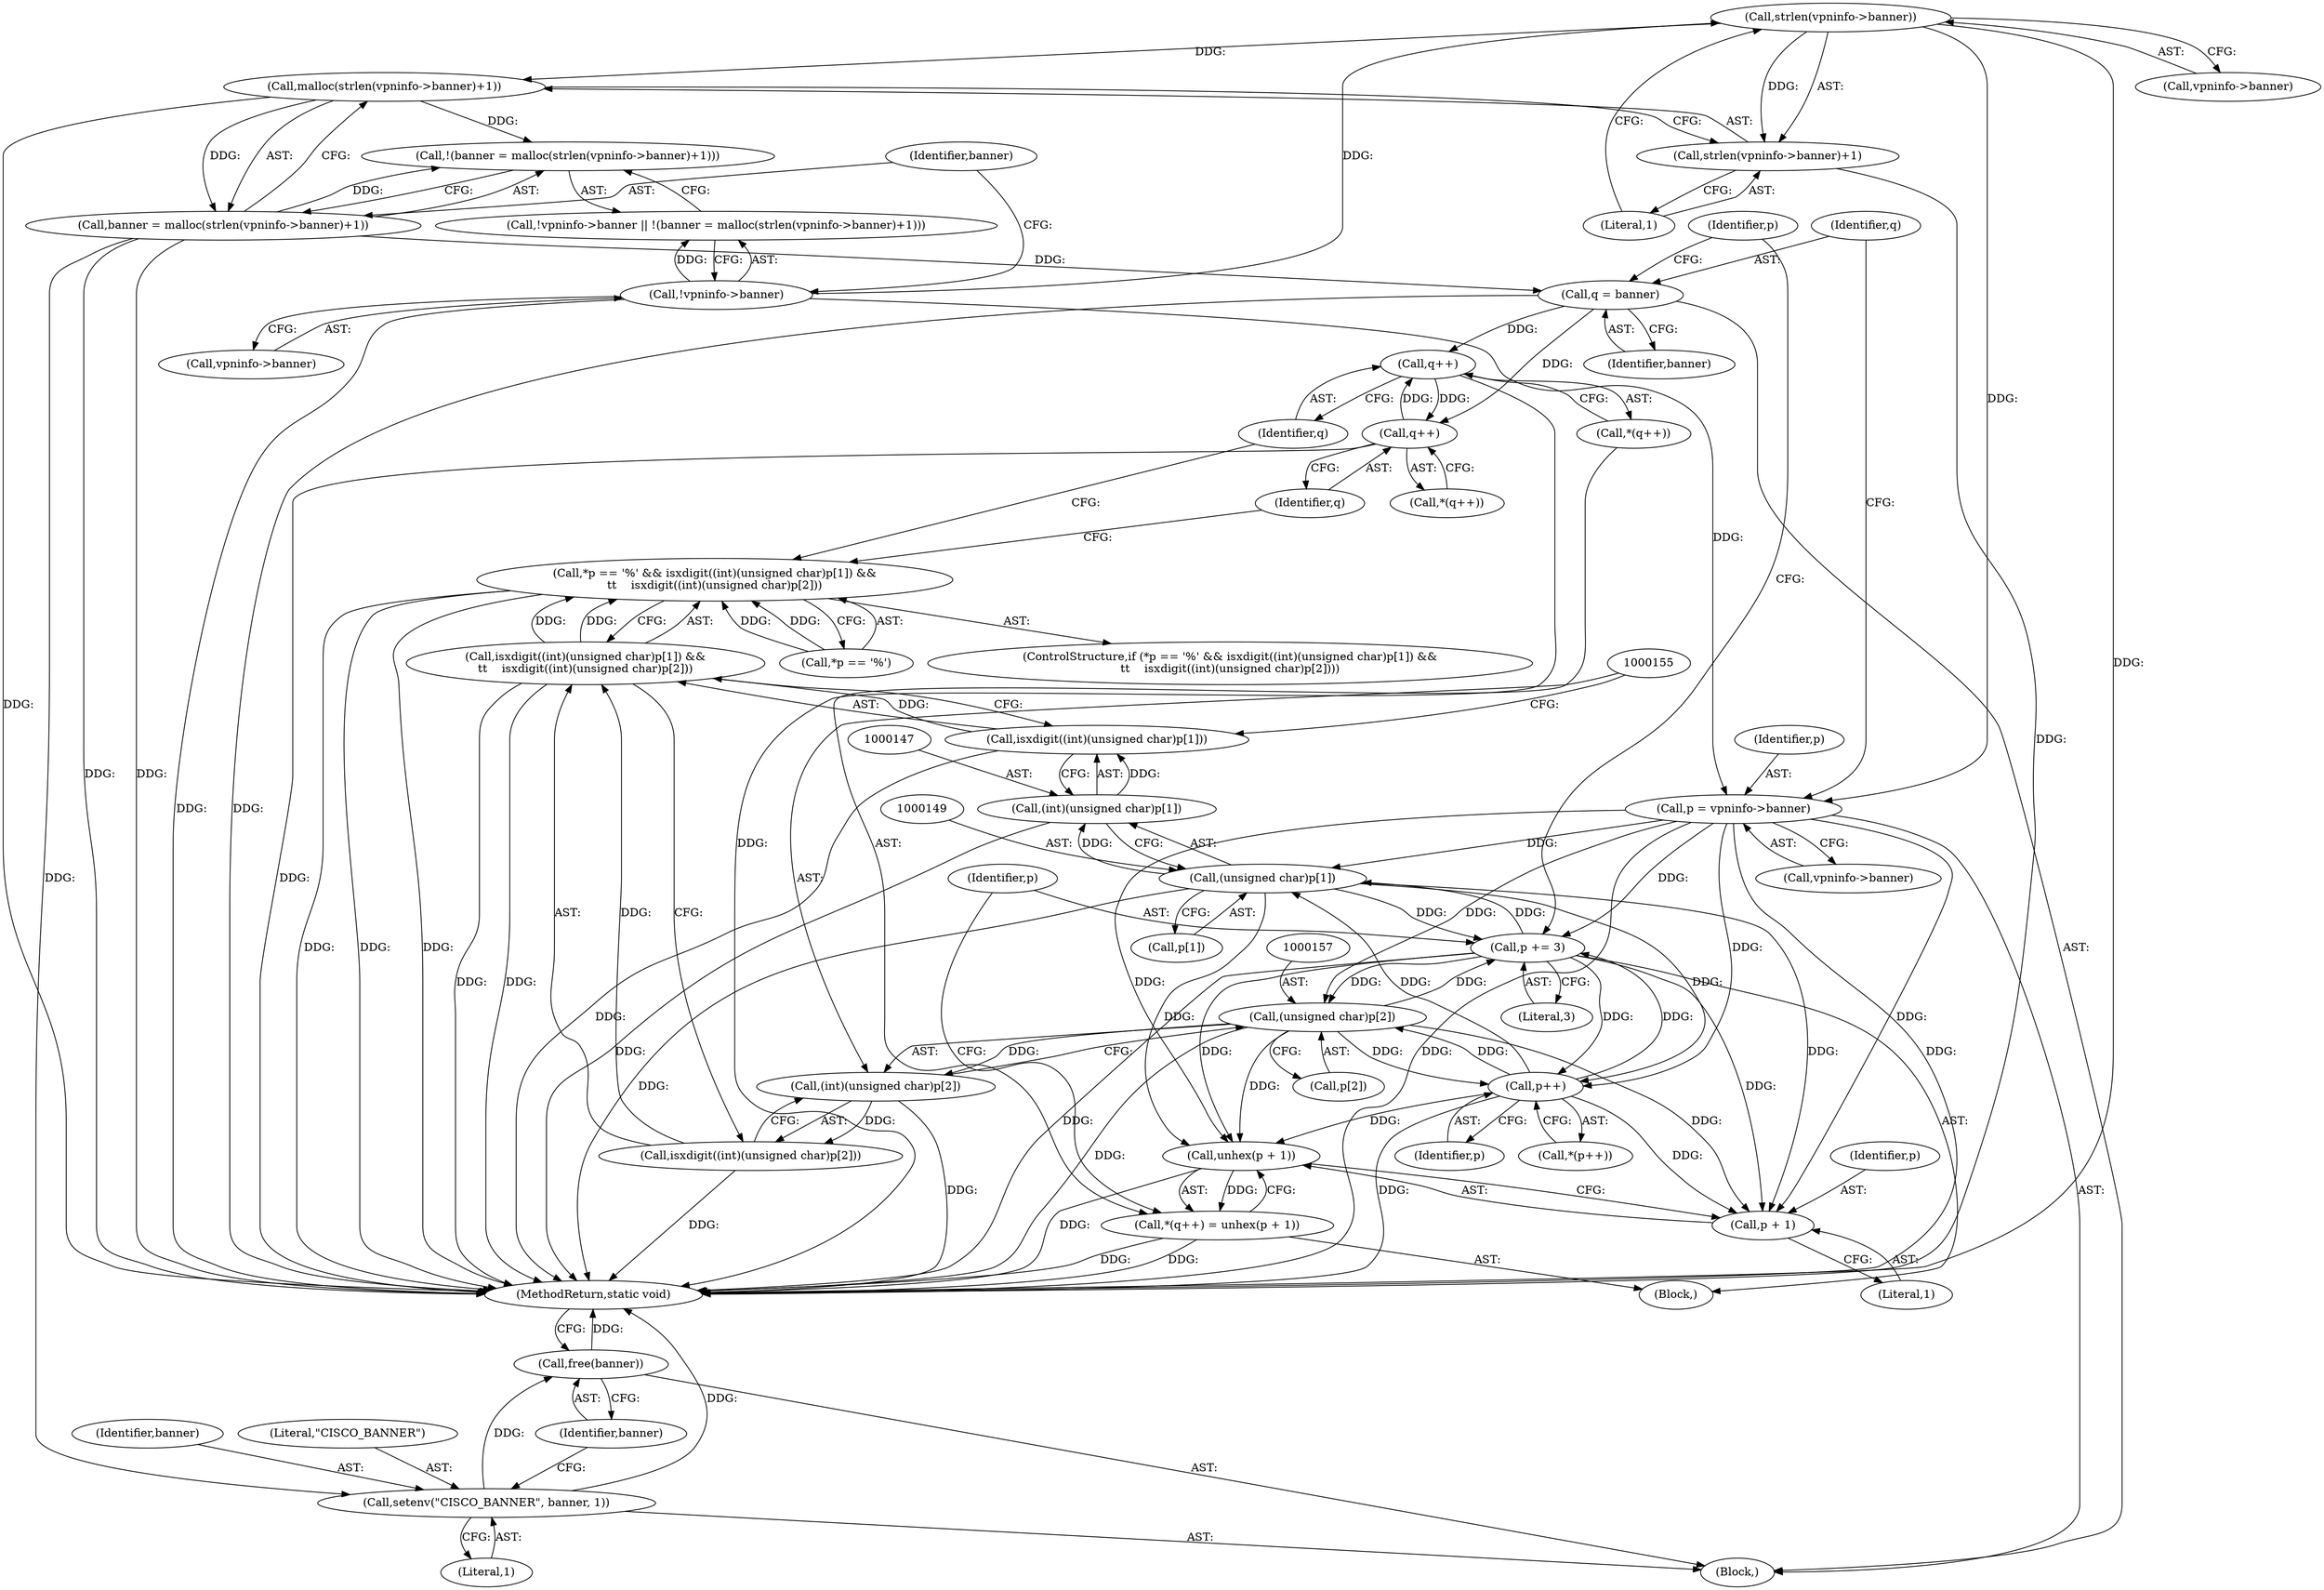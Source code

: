 digraph "0_infradead_14cae65318d3ef1f7d449e463b72b6934e82f1c2@API" {
"1000117" [label="(Call,strlen(vpninfo->banner))"];
"1000108" [label="(Call,!vpninfo->banner)"];
"1000115" [label="(Call,malloc(strlen(vpninfo->banner)+1))"];
"1000112" [label="(Call,!(banner = malloc(strlen(vpninfo->banner)+1)))"];
"1000113" [label="(Call,banner = malloc(strlen(vpninfo->banner)+1))"];
"1000131" [label="(Call,q = banner)"];
"1000164" [label="(Call,q++)"];
"1000176" [label="(Call,q++)"];
"1000185" [label="(Call,setenv(\"CISCO_BANNER\", banner, 1))"];
"1000189" [label="(Call,free(banner))"];
"1000116" [label="(Call,strlen(vpninfo->banner)+1)"];
"1000126" [label="(Call,p = vpninfo->banner)"];
"1000148" [label="(Call,(unsigned char)p[1])"];
"1000146" [label="(Call,(int)(unsigned char)p[1])"];
"1000145" [label="(Call,isxdigit((int)(unsigned char)p[1]))"];
"1000144" [label="(Call,isxdigit((int)(unsigned char)p[1]) &&\n\t\t    isxdigit((int)(unsigned char)p[2]))"];
"1000139" [label="(Call,*p == '%' && isxdigit((int)(unsigned char)p[1]) &&\n\t\t    isxdigit((int)(unsigned char)p[2]))"];
"1000166" [label="(Call,unhex(p + 1))"];
"1000162" [label="(Call,*(q++) = unhex(p + 1))"];
"1000167" [label="(Call,p + 1)"];
"1000170" [label="(Call,p += 3)"];
"1000156" [label="(Call,(unsigned char)p[2])"];
"1000154" [label="(Call,(int)(unsigned char)p[2])"];
"1000153" [label="(Call,isxdigit((int)(unsigned char)p[2]))"];
"1000179" [label="(Call,p++)"];
"1000161" [label="(Block,)"];
"1000164" [label="(Call,q++)"];
"1000138" [label="(ControlStructure,if (*p == '%' && isxdigit((int)(unsigned char)p[1]) &&\n\t\t    isxdigit((int)(unsigned char)p[2])))"];
"1000170" [label="(Call,p += 3)"];
"1000191" [label="(MethodReturn,static void)"];
"1000165" [label="(Identifier,q)"];
"1000153" [label="(Call,isxdigit((int)(unsigned char)p[2]))"];
"1000180" [label="(Identifier,p)"];
"1000163" [label="(Call,*(q++))"];
"1000156" [label="(Call,(unsigned char)p[2])"];
"1000176" [label="(Call,q++)"];
"1000177" [label="(Identifier,q)"];
"1000146" [label="(Call,(int)(unsigned char)p[1])"];
"1000127" [label="(Identifier,p)"];
"1000136" [label="(Identifier,p)"];
"1000179" [label="(Call,p++)"];
"1000150" [label="(Call,p[1])"];
"1000114" [label="(Identifier,banner)"];
"1000112" [label="(Call,!(banner = malloc(strlen(vpninfo->banner)+1)))"];
"1000166" [label="(Call,unhex(p + 1))"];
"1000145" [label="(Call,isxdigit((int)(unsigned char)p[1]))"];
"1000144" [label="(Call,isxdigit((int)(unsigned char)p[1]) &&\n\t\t    isxdigit((int)(unsigned char)p[2]))"];
"1000158" [label="(Call,p[2])"];
"1000189" [label="(Call,free(banner))"];
"1000154" [label="(Call,(int)(unsigned char)p[2])"];
"1000190" [label="(Identifier,banner)"];
"1000167" [label="(Call,p + 1)"];
"1000188" [label="(Literal,1)"];
"1000109" [label="(Call,vpninfo->banner)"];
"1000126" [label="(Call,p = vpninfo->banner)"];
"1000187" [label="(Identifier,banner)"];
"1000148" [label="(Call,(unsigned char)p[1])"];
"1000162" [label="(Call,*(q++) = unhex(p + 1))"];
"1000113" [label="(Call,banner = malloc(strlen(vpninfo->banner)+1))"];
"1000178" [label="(Call,*(p++))"];
"1000185" [label="(Call,setenv(\"CISCO_BANNER\", banner, 1))"];
"1000117" [label="(Call,strlen(vpninfo->banner))"];
"1000107" [label="(Call,!vpninfo->banner || !(banner = malloc(strlen(vpninfo->banner)+1)))"];
"1000169" [label="(Literal,1)"];
"1000108" [label="(Call,!vpninfo->banner)"];
"1000140" [label="(Call,*p == '%')"];
"1000121" [label="(Literal,1)"];
"1000115" [label="(Call,malloc(strlen(vpninfo->banner)+1))"];
"1000132" [label="(Identifier,q)"];
"1000116" [label="(Call,strlen(vpninfo->banner)+1)"];
"1000133" [label="(Identifier,banner)"];
"1000102" [label="(Block,)"];
"1000128" [label="(Call,vpninfo->banner)"];
"1000139" [label="(Call,*p == '%' && isxdigit((int)(unsigned char)p[1]) &&\n\t\t    isxdigit((int)(unsigned char)p[2]))"];
"1000171" [label="(Identifier,p)"];
"1000168" [label="(Identifier,p)"];
"1000175" [label="(Call,*(q++))"];
"1000186" [label="(Literal,\"CISCO_BANNER\")"];
"1000172" [label="(Literal,3)"];
"1000118" [label="(Call,vpninfo->banner)"];
"1000131" [label="(Call,q = banner)"];
"1000117" -> "1000116"  [label="AST: "];
"1000117" -> "1000118"  [label="CFG: "];
"1000118" -> "1000117"  [label="AST: "];
"1000121" -> "1000117"  [label="CFG: "];
"1000117" -> "1000191"  [label="DDG: "];
"1000117" -> "1000115"  [label="DDG: "];
"1000117" -> "1000116"  [label="DDG: "];
"1000108" -> "1000117"  [label="DDG: "];
"1000117" -> "1000126"  [label="DDG: "];
"1000108" -> "1000107"  [label="AST: "];
"1000108" -> "1000109"  [label="CFG: "];
"1000109" -> "1000108"  [label="AST: "];
"1000114" -> "1000108"  [label="CFG: "];
"1000107" -> "1000108"  [label="CFG: "];
"1000108" -> "1000191"  [label="DDG: "];
"1000108" -> "1000107"  [label="DDG: "];
"1000108" -> "1000126"  [label="DDG: "];
"1000115" -> "1000113"  [label="AST: "];
"1000115" -> "1000116"  [label="CFG: "];
"1000116" -> "1000115"  [label="AST: "];
"1000113" -> "1000115"  [label="CFG: "];
"1000115" -> "1000191"  [label="DDG: "];
"1000115" -> "1000112"  [label="DDG: "];
"1000115" -> "1000113"  [label="DDG: "];
"1000112" -> "1000107"  [label="AST: "];
"1000112" -> "1000113"  [label="CFG: "];
"1000113" -> "1000112"  [label="AST: "];
"1000107" -> "1000112"  [label="CFG: "];
"1000113" -> "1000112"  [label="DDG: "];
"1000114" -> "1000113"  [label="AST: "];
"1000113" -> "1000191"  [label="DDG: "];
"1000113" -> "1000191"  [label="DDG: "];
"1000113" -> "1000131"  [label="DDG: "];
"1000113" -> "1000185"  [label="DDG: "];
"1000131" -> "1000102"  [label="AST: "];
"1000131" -> "1000133"  [label="CFG: "];
"1000132" -> "1000131"  [label="AST: "];
"1000133" -> "1000131"  [label="AST: "];
"1000136" -> "1000131"  [label="CFG: "];
"1000131" -> "1000191"  [label="DDG: "];
"1000131" -> "1000164"  [label="DDG: "];
"1000131" -> "1000176"  [label="DDG: "];
"1000164" -> "1000163"  [label="AST: "];
"1000164" -> "1000165"  [label="CFG: "];
"1000165" -> "1000164"  [label="AST: "];
"1000163" -> "1000164"  [label="CFG: "];
"1000164" -> "1000191"  [label="DDG: "];
"1000176" -> "1000164"  [label="DDG: "];
"1000164" -> "1000176"  [label="DDG: "];
"1000176" -> "1000175"  [label="AST: "];
"1000176" -> "1000177"  [label="CFG: "];
"1000177" -> "1000176"  [label="AST: "];
"1000175" -> "1000176"  [label="CFG: "];
"1000176" -> "1000191"  [label="DDG: "];
"1000185" -> "1000102"  [label="AST: "];
"1000185" -> "1000188"  [label="CFG: "];
"1000186" -> "1000185"  [label="AST: "];
"1000187" -> "1000185"  [label="AST: "];
"1000188" -> "1000185"  [label="AST: "];
"1000190" -> "1000185"  [label="CFG: "];
"1000185" -> "1000191"  [label="DDG: "];
"1000185" -> "1000189"  [label="DDG: "];
"1000189" -> "1000102"  [label="AST: "];
"1000189" -> "1000190"  [label="CFG: "];
"1000190" -> "1000189"  [label="AST: "];
"1000191" -> "1000189"  [label="CFG: "];
"1000189" -> "1000191"  [label="DDG: "];
"1000116" -> "1000121"  [label="CFG: "];
"1000121" -> "1000116"  [label="AST: "];
"1000116" -> "1000191"  [label="DDG: "];
"1000126" -> "1000102"  [label="AST: "];
"1000126" -> "1000128"  [label="CFG: "];
"1000127" -> "1000126"  [label="AST: "];
"1000128" -> "1000126"  [label="AST: "];
"1000132" -> "1000126"  [label="CFG: "];
"1000126" -> "1000191"  [label="DDG: "];
"1000126" -> "1000191"  [label="DDG: "];
"1000126" -> "1000148"  [label="DDG: "];
"1000126" -> "1000156"  [label="DDG: "];
"1000126" -> "1000166"  [label="DDG: "];
"1000126" -> "1000167"  [label="DDG: "];
"1000126" -> "1000170"  [label="DDG: "];
"1000126" -> "1000179"  [label="DDG: "];
"1000148" -> "1000146"  [label="AST: "];
"1000148" -> "1000150"  [label="CFG: "];
"1000149" -> "1000148"  [label="AST: "];
"1000150" -> "1000148"  [label="AST: "];
"1000146" -> "1000148"  [label="CFG: "];
"1000148" -> "1000191"  [label="DDG: "];
"1000148" -> "1000146"  [label="DDG: "];
"1000179" -> "1000148"  [label="DDG: "];
"1000170" -> "1000148"  [label="DDG: "];
"1000148" -> "1000166"  [label="DDG: "];
"1000148" -> "1000167"  [label="DDG: "];
"1000148" -> "1000170"  [label="DDG: "];
"1000148" -> "1000179"  [label="DDG: "];
"1000146" -> "1000145"  [label="AST: "];
"1000147" -> "1000146"  [label="AST: "];
"1000145" -> "1000146"  [label="CFG: "];
"1000146" -> "1000191"  [label="DDG: "];
"1000146" -> "1000145"  [label="DDG: "];
"1000145" -> "1000144"  [label="AST: "];
"1000155" -> "1000145"  [label="CFG: "];
"1000144" -> "1000145"  [label="CFG: "];
"1000145" -> "1000191"  [label="DDG: "];
"1000145" -> "1000144"  [label="DDG: "];
"1000144" -> "1000139"  [label="AST: "];
"1000144" -> "1000153"  [label="CFG: "];
"1000153" -> "1000144"  [label="AST: "];
"1000139" -> "1000144"  [label="CFG: "];
"1000144" -> "1000191"  [label="DDG: "];
"1000144" -> "1000191"  [label="DDG: "];
"1000144" -> "1000139"  [label="DDG: "];
"1000144" -> "1000139"  [label="DDG: "];
"1000153" -> "1000144"  [label="DDG: "];
"1000139" -> "1000138"  [label="AST: "];
"1000139" -> "1000140"  [label="CFG: "];
"1000140" -> "1000139"  [label="AST: "];
"1000165" -> "1000139"  [label="CFG: "];
"1000177" -> "1000139"  [label="CFG: "];
"1000139" -> "1000191"  [label="DDG: "];
"1000139" -> "1000191"  [label="DDG: "];
"1000139" -> "1000191"  [label="DDG: "];
"1000140" -> "1000139"  [label="DDG: "];
"1000140" -> "1000139"  [label="DDG: "];
"1000166" -> "1000162"  [label="AST: "];
"1000166" -> "1000167"  [label="CFG: "];
"1000167" -> "1000166"  [label="AST: "];
"1000162" -> "1000166"  [label="CFG: "];
"1000166" -> "1000191"  [label="DDG: "];
"1000166" -> "1000162"  [label="DDG: "];
"1000156" -> "1000166"  [label="DDG: "];
"1000179" -> "1000166"  [label="DDG: "];
"1000170" -> "1000166"  [label="DDG: "];
"1000162" -> "1000161"  [label="AST: "];
"1000163" -> "1000162"  [label="AST: "];
"1000171" -> "1000162"  [label="CFG: "];
"1000162" -> "1000191"  [label="DDG: "];
"1000162" -> "1000191"  [label="DDG: "];
"1000167" -> "1000169"  [label="CFG: "];
"1000168" -> "1000167"  [label="AST: "];
"1000169" -> "1000167"  [label="AST: "];
"1000156" -> "1000167"  [label="DDG: "];
"1000179" -> "1000167"  [label="DDG: "];
"1000170" -> "1000167"  [label="DDG: "];
"1000170" -> "1000161"  [label="AST: "];
"1000170" -> "1000172"  [label="CFG: "];
"1000171" -> "1000170"  [label="AST: "];
"1000172" -> "1000170"  [label="AST: "];
"1000136" -> "1000170"  [label="CFG: "];
"1000170" -> "1000191"  [label="DDG: "];
"1000170" -> "1000156"  [label="DDG: "];
"1000156" -> "1000170"  [label="DDG: "];
"1000179" -> "1000170"  [label="DDG: "];
"1000170" -> "1000179"  [label="DDG: "];
"1000156" -> "1000154"  [label="AST: "];
"1000156" -> "1000158"  [label="CFG: "];
"1000157" -> "1000156"  [label="AST: "];
"1000158" -> "1000156"  [label="AST: "];
"1000154" -> "1000156"  [label="CFG: "];
"1000156" -> "1000191"  [label="DDG: "];
"1000156" -> "1000154"  [label="DDG: "];
"1000179" -> "1000156"  [label="DDG: "];
"1000156" -> "1000179"  [label="DDG: "];
"1000154" -> "1000153"  [label="AST: "];
"1000155" -> "1000154"  [label="AST: "];
"1000153" -> "1000154"  [label="CFG: "];
"1000154" -> "1000191"  [label="DDG: "];
"1000154" -> "1000153"  [label="DDG: "];
"1000153" -> "1000191"  [label="DDG: "];
"1000179" -> "1000178"  [label="AST: "];
"1000179" -> "1000180"  [label="CFG: "];
"1000180" -> "1000179"  [label="AST: "];
"1000178" -> "1000179"  [label="CFG: "];
"1000179" -> "1000191"  [label="DDG: "];
}
